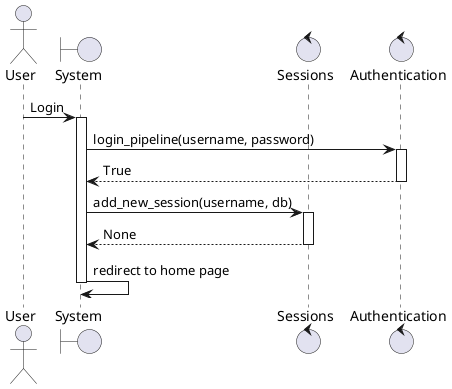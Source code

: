 @startuml login
actor User
boundary "System" as system
control "Sessions" as sessions
control "Authentication" as auth
User -> system: Login
activate system
system -> auth: login_pipeline(username, password)
activate auth
auth --> system: True
deactivate auth
system -> sessions: add_new_session(username, db)
activate sessions
sessions --> system: None
deactivate sessions
system -> system: redirect to home page
deactivate system
@enduml